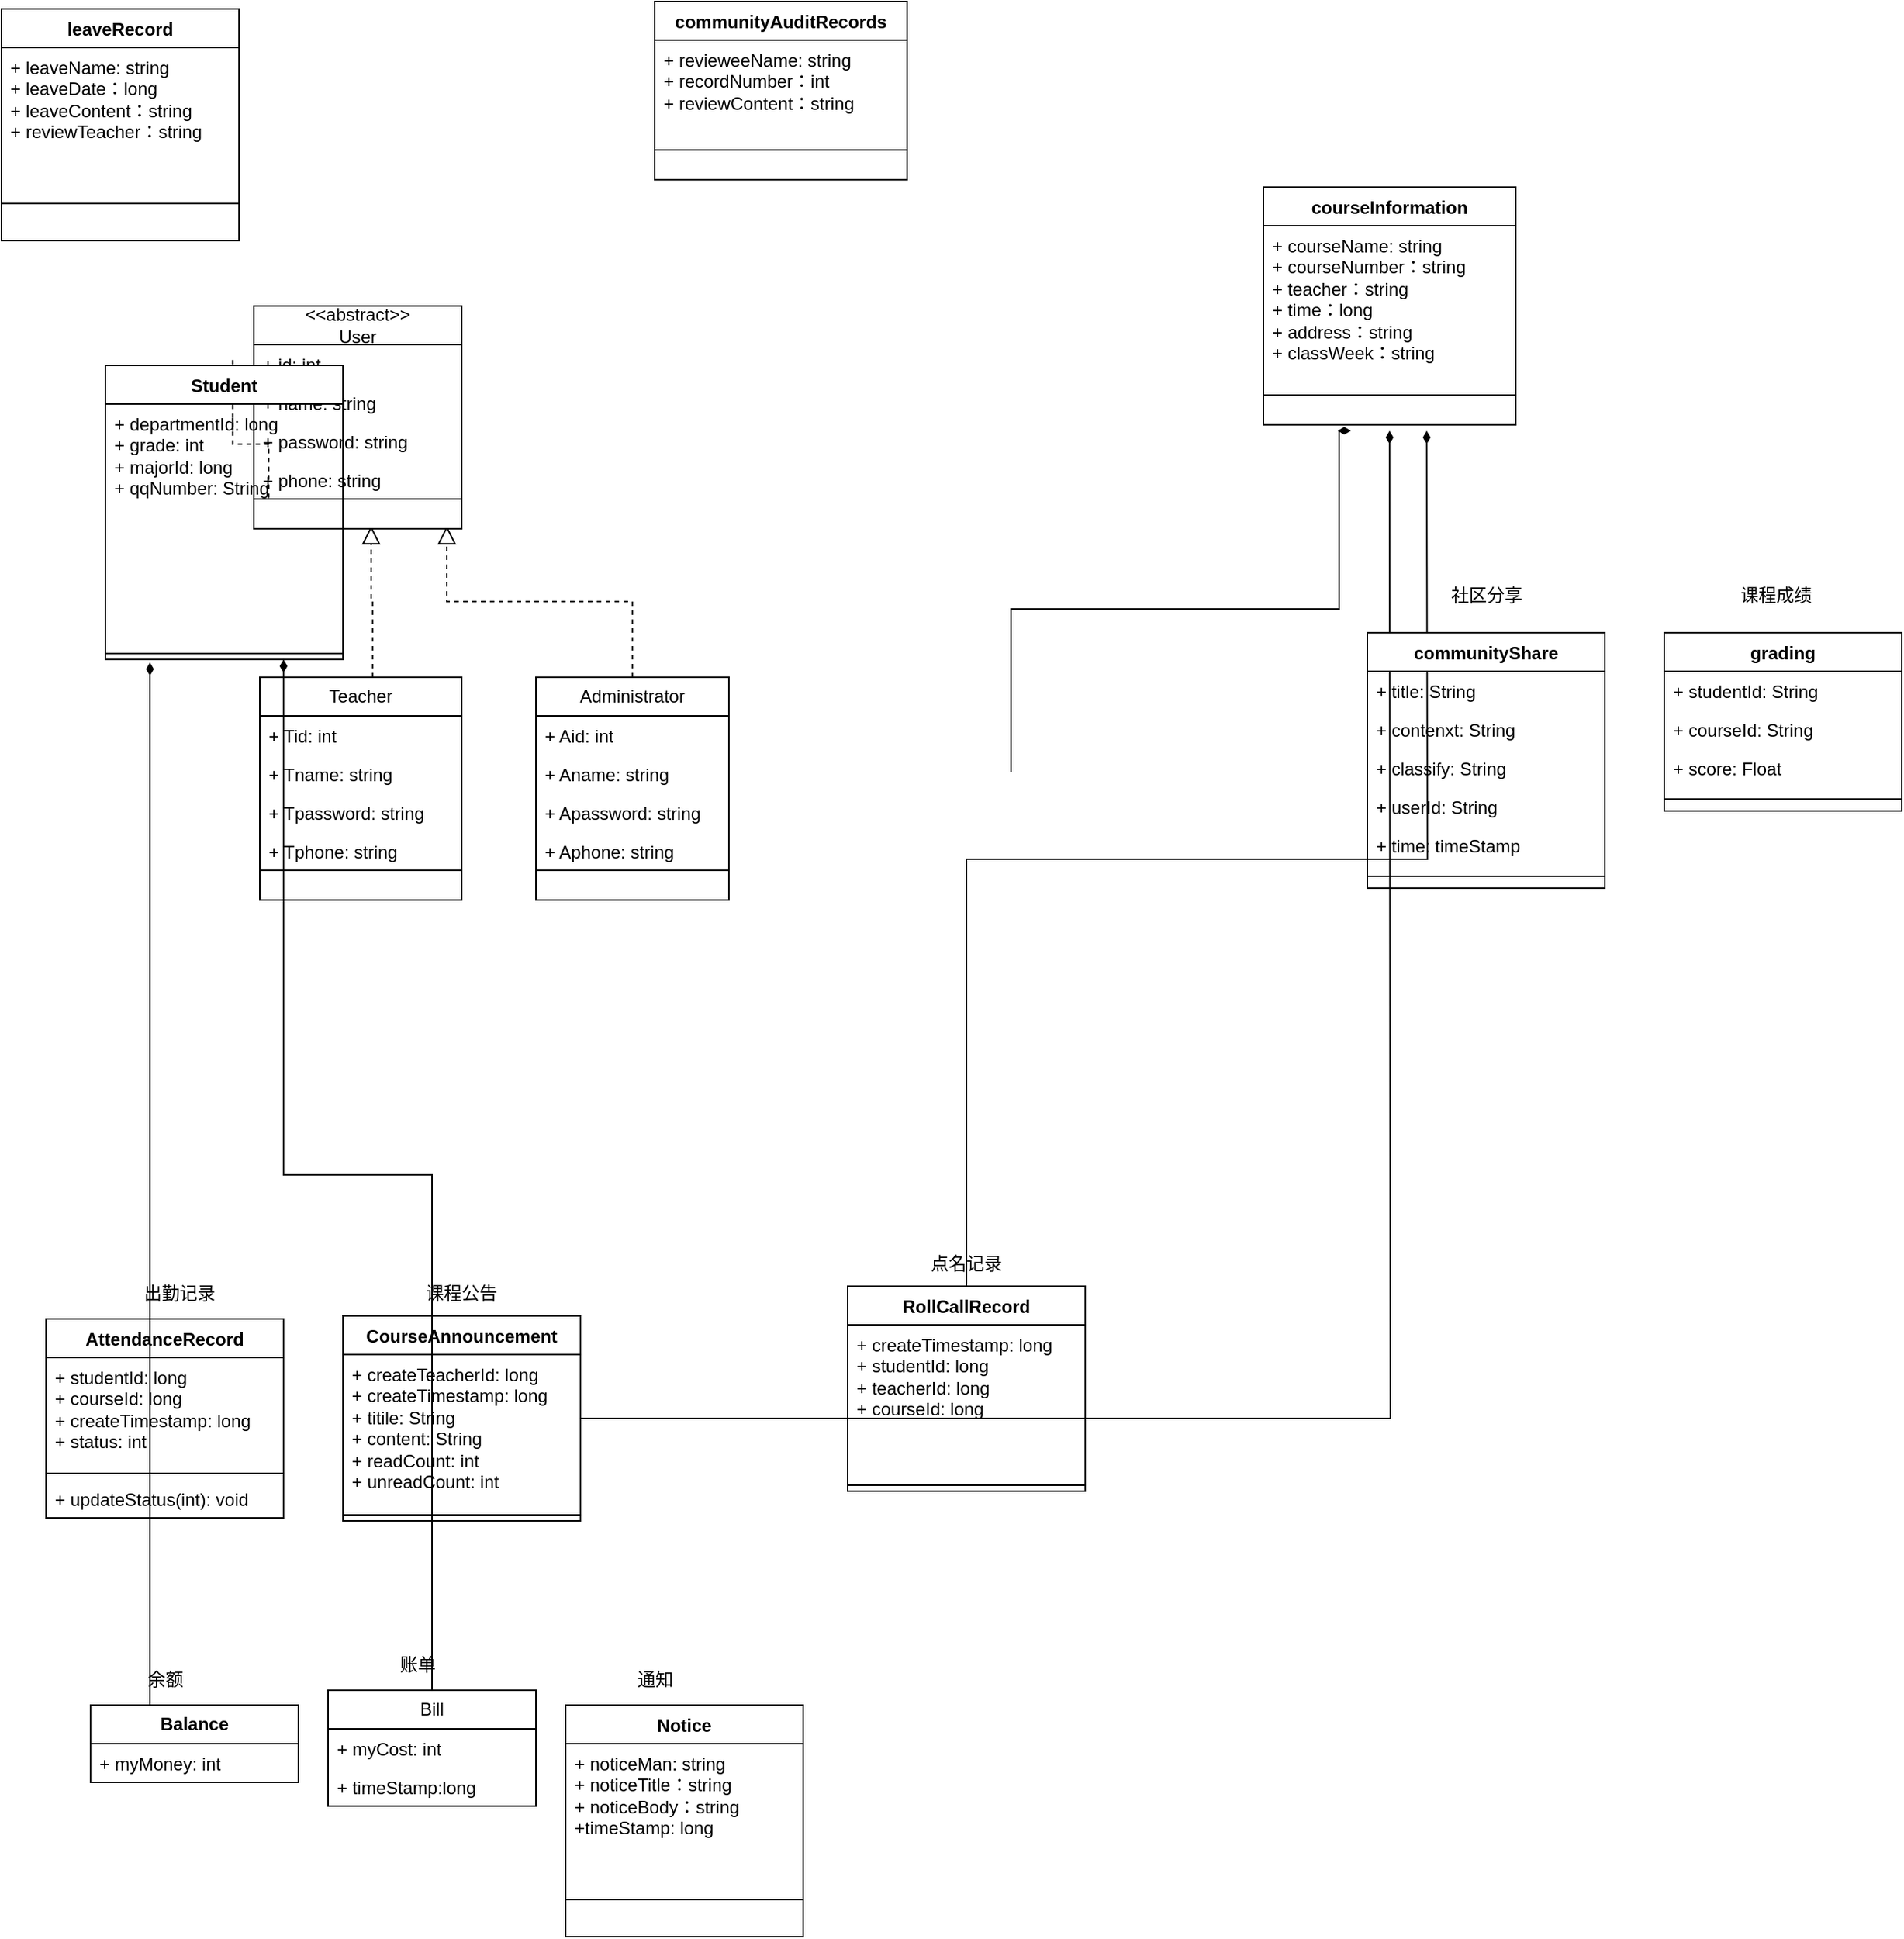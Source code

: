 <mxfile version="22.0.8" type="github">
  <diagram name="第 1 页" id="zIe4UrTv8okEE7L5FqvO">
    <mxGraphModel dx="1951" dy="1068" grid="1" gridSize="10" guides="1" tooltips="1" connect="1" arrows="1" fold="1" page="1" pageScale="1" pageWidth="160000" pageHeight="160000" math="0" shadow="0">
      <root>
        <mxCell id="0" />
        <mxCell id="1" parent="0" />
        <mxCell id="KUMDIYQyfbs7Eg68jW0B-5" value="communityAuditRecords" style="swimlane;fontStyle=1;align=center;verticalAlign=top;childLayout=stackLayout;horizontal=1;startSize=26;horizontalStack=0;resizeParent=1;resizeParentMax=0;resizeLast=0;collapsible=1;marginBottom=0;whiteSpace=wrap;html=1;" parent="1" vertex="1">
          <mxGeometry x="460" y="115" width="170" height="120" as="geometry" />
        </mxCell>
        <mxCell id="KUMDIYQyfbs7Eg68jW0B-6" value="+ revieweeName: string&lt;br&gt;+ recordNumber：int&lt;br&gt;+ reviewContent：string" style="text;strokeColor=none;fillColor=none;align=left;verticalAlign=top;spacingLeft=4;spacingRight=4;overflow=hidden;rotatable=0;points=[[0,0.5],[1,0.5]];portConstraint=eastwest;whiteSpace=wrap;html=1;" parent="KUMDIYQyfbs7Eg68jW0B-5" vertex="1">
          <mxGeometry y="26" width="170" height="54" as="geometry" />
        </mxCell>
        <mxCell id="KUMDIYQyfbs7Eg68jW0B-7" value="" style="line;strokeWidth=1;fillColor=none;align=left;verticalAlign=middle;spacingTop=-1;spacingLeft=3;spacingRight=3;rotatable=0;labelPosition=right;points=[];portConstraint=eastwest;strokeColor=inherit;" parent="KUMDIYQyfbs7Eg68jW0B-5" vertex="1">
          <mxGeometry y="80" width="170" height="40" as="geometry" />
        </mxCell>
        <mxCell id="V1L4mzFqISoj9rcl3Flj-40" style="edgeStyle=orthogonalEdgeStyle;rounded=0;orthogonalLoop=1;jettySize=auto;html=1;endArrow=diamondThin;endFill=1;" edge="1" parent="1">
          <mxGeometry relative="1" as="geometry">
            <mxPoint x="920" y="404" as="targetPoint" />
            <mxPoint x="700" y="634" as="sourcePoint" />
            <Array as="points">
              <mxPoint x="700" y="524" />
              <mxPoint x="921" y="524" />
              <mxPoint x="921" y="404" />
            </Array>
          </mxGeometry>
        </mxCell>
        <mxCell id="aYIBOgwcTS0JizsvdwNX-2" value="AttendanceRecord" style="swimlane;fontStyle=1;align=center;verticalAlign=top;childLayout=stackLayout;horizontal=1;startSize=26;horizontalStack=0;resizeParent=1;resizeParentMax=0;resizeLast=0;collapsible=1;marginBottom=0;whiteSpace=wrap;html=1;" parent="1" vertex="1">
          <mxGeometry x="50" y="1002" width="160" height="134" as="geometry">
            <mxRectangle x="380" y="400" width="150" height="30" as="alternateBounds" />
          </mxGeometry>
        </mxCell>
        <mxCell id="aYIBOgwcTS0JizsvdwNX-3" value="&lt;div&gt;+ studentId: long&lt;/div&gt;&lt;div&gt;+ courseId: long&lt;/div&gt;&lt;div&gt;+ createTimestamp: long&lt;br&gt;&lt;/div&gt;&lt;div&gt;+ status: int&lt;br&gt;&lt;/div&gt;" style="text;strokeColor=none;fillColor=none;align=left;verticalAlign=top;spacingLeft=4;spacingRight=4;overflow=hidden;rotatable=0;points=[[0,0.5],[1,0.5]];portConstraint=eastwest;whiteSpace=wrap;html=1;" parent="aYIBOgwcTS0JizsvdwNX-2" vertex="1">
          <mxGeometry y="26" width="160" height="74" as="geometry" />
        </mxCell>
        <mxCell id="aYIBOgwcTS0JizsvdwNX-4" value="" style="line;strokeWidth=1;fillColor=none;align=left;verticalAlign=middle;spacingTop=-1;spacingLeft=3;spacingRight=3;rotatable=0;labelPosition=right;points=[];portConstraint=eastwest;strokeColor=inherit;" parent="aYIBOgwcTS0JizsvdwNX-2" vertex="1">
          <mxGeometry y="100" width="160" height="8" as="geometry" />
        </mxCell>
        <mxCell id="aYIBOgwcTS0JizsvdwNX-5" value="+ updateStatus(int): void" style="text;strokeColor=none;fillColor=none;align=left;verticalAlign=top;spacingLeft=4;spacingRight=4;overflow=hidden;rotatable=0;points=[[0,0.5],[1,0.5]];portConstraint=eastwest;whiteSpace=wrap;html=1;" parent="aYIBOgwcTS0JizsvdwNX-2" vertex="1">
          <mxGeometry y="108" width="160" height="26" as="geometry" />
        </mxCell>
        <mxCell id="KUMDIYQyfbs7Eg68jW0B-9" value="courseInformation" style="swimlane;fontStyle=1;align=center;verticalAlign=top;childLayout=stackLayout;horizontal=1;startSize=26;horizontalStack=0;resizeParent=1;resizeParentMax=0;resizeLast=0;collapsible=1;marginBottom=0;whiteSpace=wrap;html=1;" parent="1" vertex="1">
          <mxGeometry x="870" y="240" width="170" height="160" as="geometry" />
        </mxCell>
        <mxCell id="KUMDIYQyfbs7Eg68jW0B-10" value="+ courseName: string&lt;br&gt;+ courseNumber：string&lt;br&gt;+ teacher：string&lt;br&gt;+ time：long&lt;br&gt;+ address：string&lt;br&gt;+ classWeek：string" style="text;strokeColor=none;fillColor=none;align=left;verticalAlign=top;spacingLeft=4;spacingRight=4;overflow=hidden;rotatable=0;points=[[0,0.5],[1,0.5]];portConstraint=eastwest;whiteSpace=wrap;html=1;" parent="KUMDIYQyfbs7Eg68jW0B-9" vertex="1">
          <mxGeometry y="26" width="170" height="94" as="geometry" />
        </mxCell>
        <mxCell id="KUMDIYQyfbs7Eg68jW0B-11" value="" style="line;strokeWidth=1;fillColor=none;align=left;verticalAlign=middle;spacingTop=-1;spacingLeft=3;spacingRight=3;rotatable=0;labelPosition=right;points=[];portConstraint=eastwest;strokeColor=inherit;" parent="KUMDIYQyfbs7Eg68jW0B-9" vertex="1">
          <mxGeometry y="120" width="170" height="40" as="geometry" />
        </mxCell>
        <mxCell id="V1L4mzFqISoj9rcl3Flj-42" style="edgeStyle=orthogonalEdgeStyle;rounded=0;orthogonalLoop=1;jettySize=auto;html=1;entryX=0.5;entryY=1;entryDx=0;entryDy=0;endArrow=diamondThin;endFill=1;" edge="1" parent="1" source="aYIBOgwcTS0JizsvdwNX-6">
          <mxGeometry relative="1" as="geometry">
            <mxPoint x="955" y="404" as="targetPoint" />
          </mxGeometry>
        </mxCell>
        <mxCell id="aYIBOgwcTS0JizsvdwNX-6" value="CourseAnnouncement" style="swimlane;fontStyle=1;align=center;verticalAlign=top;childLayout=stackLayout;horizontal=1;startSize=26;horizontalStack=0;resizeParent=1;resizeParentMax=0;resizeLast=0;collapsible=1;marginBottom=0;whiteSpace=wrap;html=1;" parent="1" vertex="1">
          <mxGeometry x="250" y="1000" width="160" height="138" as="geometry" />
        </mxCell>
        <mxCell id="aYIBOgwcTS0JizsvdwNX-7" value="&lt;div&gt;+ createTeacherId: long&lt;/div&gt;&lt;div&gt;+ createTimestamp: long&lt;br&gt;&lt;/div&gt;&lt;div&gt;+ titile: String&lt;/div&gt;&lt;div&gt;+ content: String&lt;/div&gt;&lt;div&gt;+ readCount: int&lt;/div&gt;&lt;div&gt;+ unreadCount: int&lt;br&gt;&lt;/div&gt;" style="text;strokeColor=none;fillColor=none;align=left;verticalAlign=top;spacingLeft=4;spacingRight=4;overflow=hidden;rotatable=0;points=[[0,0.5],[1,0.5]];portConstraint=eastwest;whiteSpace=wrap;html=1;" parent="aYIBOgwcTS0JizsvdwNX-6" vertex="1">
          <mxGeometry y="26" width="160" height="104" as="geometry" />
        </mxCell>
        <mxCell id="aYIBOgwcTS0JizsvdwNX-8" value="" style="line;strokeWidth=1;fillColor=none;align=left;verticalAlign=middle;spacingTop=-1;spacingLeft=3;spacingRight=3;rotatable=0;labelPosition=right;points=[];portConstraint=eastwest;strokeColor=inherit;" parent="aYIBOgwcTS0JizsvdwNX-6" vertex="1">
          <mxGeometry y="130" width="160" height="8" as="geometry" />
        </mxCell>
        <mxCell id="KUMDIYQyfbs7Eg68jW0B-13" value="leaveRecord" style="swimlane;fontStyle=1;align=center;verticalAlign=top;childLayout=stackLayout;horizontal=1;startSize=26;horizontalStack=0;resizeParent=1;resizeParentMax=0;resizeLast=0;collapsible=1;marginBottom=0;whiteSpace=wrap;html=1;" parent="1" vertex="1">
          <mxGeometry x="20" y="120" width="160" height="156" as="geometry" />
        </mxCell>
        <mxCell id="KUMDIYQyfbs7Eg68jW0B-14" value="+ leaveName: string&lt;br&gt;+ leaveDate：long&lt;br&gt;+ leaveContent：string&lt;br&gt;+ reviewTeacher：string" style="text;strokeColor=none;fillColor=none;align=left;verticalAlign=top;spacingLeft=4;spacingRight=4;overflow=hidden;rotatable=0;points=[[0,0.5],[1,0.5]];portConstraint=eastwest;whiteSpace=wrap;html=1;" parent="KUMDIYQyfbs7Eg68jW0B-13" vertex="1">
          <mxGeometry y="26" width="160" height="80" as="geometry" />
        </mxCell>
        <mxCell id="KUMDIYQyfbs7Eg68jW0B-15" value="" style="line;strokeWidth=1;fillColor=none;align=left;verticalAlign=middle;spacingTop=-1;spacingLeft=3;spacingRight=3;rotatable=0;labelPosition=right;points=[];portConstraint=eastwest;strokeColor=inherit;" parent="KUMDIYQyfbs7Eg68jW0B-13" vertex="1">
          <mxGeometry y="106" width="160" height="50" as="geometry" />
        </mxCell>
        <mxCell id="V1L4mzFqISoj9rcl3Flj-38" value="" style="edgeStyle=orthogonalEdgeStyle;rounded=0;orthogonalLoop=1;jettySize=auto;html=1;endArrow=diamondThin;endFill=1;" edge="1" parent="1" source="TnlQ_fzhqbLtlJ6JSV3w-5">
          <mxGeometry relative="1" as="geometry">
            <mxPoint x="120" y="560" as="targetPoint" />
            <Array as="points">
              <mxPoint x="120" y="580" />
              <mxPoint x="120" y="580" />
            </Array>
          </mxGeometry>
        </mxCell>
        <mxCell id="TnlQ_fzhqbLtlJ6JSV3w-5" value="&lt;b&gt;Balance&lt;/b&gt;" style="swimlane;fontStyle=0;childLayout=stackLayout;horizontal=1;startSize=26;fillColor=none;horizontalStack=0;resizeParent=1;resizeParentMax=0;resizeLast=0;collapsible=1;marginBottom=0;whiteSpace=wrap;html=1;" vertex="1" parent="1">
          <mxGeometry x="80" y="1262" width="140" height="52" as="geometry" />
        </mxCell>
        <mxCell id="TnlQ_fzhqbLtlJ6JSV3w-6" value="+ myMoney: int" style="text;strokeColor=none;fillColor=none;align=left;verticalAlign=top;spacingLeft=4;spacingRight=4;overflow=hidden;rotatable=0;points=[[0,0.5],[1,0.5]];portConstraint=eastwest;whiteSpace=wrap;html=1;" vertex="1" parent="TnlQ_fzhqbLtlJ6JSV3w-5">
          <mxGeometry y="26" width="140" height="26" as="geometry" />
        </mxCell>
        <mxCell id="V1L4mzFqISoj9rcl3Flj-41" style="edgeStyle=orthogonalEdgeStyle;rounded=0;orthogonalLoop=1;jettySize=auto;html=1;endArrow=diamondThin;endFill=1;exitX=0.5;exitY=0;exitDx=0;exitDy=0;" edge="1" parent="1" source="aYIBOgwcTS0JizsvdwNX-10">
          <mxGeometry relative="1" as="geometry">
            <mxPoint x="1140" y="633.5" as="sourcePoint" />
            <mxPoint x="980" y="404" as="targetPoint" />
          </mxGeometry>
        </mxCell>
        <mxCell id="aYIBOgwcTS0JizsvdwNX-10" value="RollCallRecord" style="swimlane;fontStyle=1;align=center;verticalAlign=top;childLayout=stackLayout;horizontal=1;startSize=26;horizontalStack=0;resizeParent=1;resizeParentMax=0;resizeLast=0;collapsible=1;marginBottom=0;whiteSpace=wrap;html=1;" parent="1" vertex="1">
          <mxGeometry x="590" y="980" width="160" height="138" as="geometry" />
        </mxCell>
        <mxCell id="aYIBOgwcTS0JizsvdwNX-11" value="&lt;div&gt;+ createTimestamp: long&lt;/div&gt;&lt;div&gt;+ studentId: long&lt;/div&gt;&lt;div&gt;+ teacherId: long&lt;/div&gt;&lt;div&gt;+ courseId: long&lt;/div&gt;" style="text;strokeColor=none;fillColor=none;align=left;verticalAlign=top;spacingLeft=4;spacingRight=4;overflow=hidden;rotatable=0;points=[[0,0.5],[1,0.5]];portConstraint=eastwest;whiteSpace=wrap;html=1;" parent="aYIBOgwcTS0JizsvdwNX-10" vertex="1">
          <mxGeometry y="26" width="160" height="104" as="geometry" />
        </mxCell>
        <mxCell id="aYIBOgwcTS0JizsvdwNX-12" value="" style="line;strokeWidth=1;fillColor=none;align=left;verticalAlign=middle;spacingTop=-1;spacingLeft=3;spacingRight=3;rotatable=0;labelPosition=right;points=[];portConstraint=eastwest;strokeColor=inherit;" parent="aYIBOgwcTS0JizsvdwNX-10" vertex="1">
          <mxGeometry y="130" width="160" height="8" as="geometry" />
        </mxCell>
        <mxCell id="TnlQ_fzhqbLtlJ6JSV3w-9" value="Bill" style="swimlane;fontStyle=0;childLayout=stackLayout;horizontal=1;startSize=26;fillColor=none;horizontalStack=0;resizeParent=1;resizeParentMax=0;resizeLast=0;collapsible=1;marginBottom=0;whiteSpace=wrap;html=1;" vertex="1" parent="1">
          <mxGeometry x="240" y="1252" width="140" height="78" as="geometry" />
        </mxCell>
        <mxCell id="TnlQ_fzhqbLtlJ6JSV3w-10" value="+ myCost: int" style="text;strokeColor=none;fillColor=none;align=left;verticalAlign=top;spacingLeft=4;spacingRight=4;overflow=hidden;rotatable=0;points=[[0,0.5],[1,0.5]];portConstraint=eastwest;whiteSpace=wrap;html=1;" vertex="1" parent="TnlQ_fzhqbLtlJ6JSV3w-9">
          <mxGeometry y="26" width="140" height="26" as="geometry" />
        </mxCell>
        <mxCell id="TnlQ_fzhqbLtlJ6JSV3w-11" value="+ timeStamp:long" style="text;strokeColor=none;fillColor=none;align=left;verticalAlign=top;spacingLeft=4;spacingRight=4;overflow=hidden;rotatable=0;points=[[0,0.5],[1,0.5]];portConstraint=eastwest;whiteSpace=wrap;html=1;" vertex="1" parent="TnlQ_fzhqbLtlJ6JSV3w-9">
          <mxGeometry y="52" width="140" height="26" as="geometry" />
        </mxCell>
        <mxCell id="aYIBOgwcTS0JizsvdwNX-14" value="出勤记录" style="text;html=1;strokeColor=none;fillColor=none;align=center;verticalAlign=middle;whiteSpace=wrap;rounded=0;" parent="1" vertex="1">
          <mxGeometry x="110" y="970" width="60" height="30" as="geometry" />
        </mxCell>
        <mxCell id="TnlQ_fzhqbLtlJ6JSV3w-24" value="Notice" style="swimlane;fontStyle=1;align=center;verticalAlign=top;childLayout=stackLayout;horizontal=1;startSize=26;horizontalStack=0;resizeParent=1;resizeParentMax=0;resizeLast=0;collapsible=1;marginBottom=0;whiteSpace=wrap;html=1;" vertex="1" parent="1">
          <mxGeometry x="400" y="1262" width="160" height="156" as="geometry" />
        </mxCell>
        <mxCell id="TnlQ_fzhqbLtlJ6JSV3w-25" value="+ noticeMan: string&lt;br&gt;+ noticeTitle：string&lt;br&gt;+ noticeBody：string&lt;br&gt;+timeStamp: long" style="text;strokeColor=none;fillColor=none;align=left;verticalAlign=top;spacingLeft=4;spacingRight=4;overflow=hidden;rotatable=0;points=[[0,0.5],[1,0.5]];portConstraint=eastwest;whiteSpace=wrap;html=1;" vertex="1" parent="TnlQ_fzhqbLtlJ6JSV3w-24">
          <mxGeometry y="26" width="160" height="80" as="geometry" />
        </mxCell>
        <mxCell id="TnlQ_fzhqbLtlJ6JSV3w-26" value="" style="line;strokeWidth=1;fillColor=none;align=left;verticalAlign=middle;spacingTop=-1;spacingLeft=3;spacingRight=3;rotatable=0;labelPosition=right;points=[];portConstraint=eastwest;strokeColor=inherit;" vertex="1" parent="TnlQ_fzhqbLtlJ6JSV3w-24">
          <mxGeometry y="106" width="160" height="50" as="geometry" />
        </mxCell>
        <mxCell id="aYIBOgwcTS0JizsvdwNX-15" value="课程公告" style="text;html=1;strokeColor=none;fillColor=none;align=center;verticalAlign=middle;whiteSpace=wrap;rounded=0;" parent="1" vertex="1">
          <mxGeometry x="300" y="970" width="60" height="30" as="geometry" />
        </mxCell>
        <mxCell id="aYIBOgwcTS0JizsvdwNX-16" value="点名记录" style="text;html=1;strokeColor=none;fillColor=none;align=center;verticalAlign=middle;whiteSpace=wrap;rounded=0;" parent="1" vertex="1">
          <mxGeometry x="640" y="950" width="60" height="30" as="geometry" />
        </mxCell>
        <mxCell id="OJq-yKNLCCKSS4tn1RF4-1" value="communityShare" style="swimlane;fontStyle=1;align=center;verticalAlign=top;childLayout=stackLayout;horizontal=1;startSize=26;horizontalStack=0;resizeParent=1;resizeParentMax=0;resizeLast=0;collapsible=1;marginBottom=0;whiteSpace=wrap;html=1;" vertex="1" parent="1">
          <mxGeometry x="940" y="540" width="160" height="172" as="geometry" />
        </mxCell>
        <mxCell id="OJq-yKNLCCKSS4tn1RF4-2" value="+ title: String" style="text;strokeColor=none;fillColor=none;align=left;verticalAlign=top;spacingLeft=4;spacingRight=4;overflow=hidden;rotatable=0;points=[[0,0.5],[1,0.5]];portConstraint=eastwest;whiteSpace=wrap;html=1;" vertex="1" parent="OJq-yKNLCCKSS4tn1RF4-1">
          <mxGeometry y="26" width="160" height="26" as="geometry" />
        </mxCell>
        <mxCell id="OJq-yKNLCCKSS4tn1RF4-3" value="+ contenxt: String" style="text;strokeColor=none;fillColor=none;align=left;verticalAlign=top;spacingLeft=4;spacingRight=4;overflow=hidden;rotatable=0;points=[[0,0.5],[1,0.5]];portConstraint=eastwest;whiteSpace=wrap;html=1;" vertex="1" parent="OJq-yKNLCCKSS4tn1RF4-1">
          <mxGeometry y="52" width="160" height="26" as="geometry" />
        </mxCell>
        <mxCell id="OJq-yKNLCCKSS4tn1RF4-4" value="+ classify: String" style="text;strokeColor=none;fillColor=none;align=left;verticalAlign=top;spacingLeft=4;spacingRight=4;overflow=hidden;rotatable=0;points=[[0,0.5],[1,0.5]];portConstraint=eastwest;whiteSpace=wrap;html=1;" vertex="1" parent="OJq-yKNLCCKSS4tn1RF4-1">
          <mxGeometry y="78" width="160" height="26" as="geometry" />
        </mxCell>
        <mxCell id="OJq-yKNLCCKSS4tn1RF4-5" value="+ userId: String" style="text;strokeColor=none;fillColor=none;align=left;verticalAlign=top;spacingLeft=4;spacingRight=4;overflow=hidden;rotatable=0;points=[[0,0.5],[1,0.5]];portConstraint=eastwest;whiteSpace=wrap;html=1;" vertex="1" parent="OJq-yKNLCCKSS4tn1RF4-1">
          <mxGeometry y="104" width="160" height="26" as="geometry" />
        </mxCell>
        <mxCell id="OJq-yKNLCCKSS4tn1RF4-6" value="+ time: timeStamp" style="text;strokeColor=none;fillColor=none;align=left;verticalAlign=top;spacingLeft=4;spacingRight=4;overflow=hidden;rotatable=0;points=[[0,0.5],[1,0.5]];portConstraint=eastwest;whiteSpace=wrap;html=1;" vertex="1" parent="OJq-yKNLCCKSS4tn1RF4-1">
          <mxGeometry y="130" width="160" height="26" as="geometry" />
        </mxCell>
        <mxCell id="OJq-yKNLCCKSS4tn1RF4-7" value="" style="line;strokeWidth=1;fillColor=none;align=left;verticalAlign=middle;spacingTop=-1;spacingLeft=3;spacingRight=3;rotatable=0;labelPosition=right;points=[];portConstraint=eastwest;strokeColor=inherit;" vertex="1" parent="OJq-yKNLCCKSS4tn1RF4-1">
          <mxGeometry y="156" width="160" height="16" as="geometry" />
        </mxCell>
        <mxCell id="TnlQ_fzhqbLtlJ6JSV3w-27" value="余额" style="text;html=1;align=center;verticalAlign=middle;resizable=0;points=[];autosize=1;strokeColor=none;fillColor=none;" vertex="1" parent="1">
          <mxGeometry x="105" y="1230" width="50" height="30" as="geometry" />
        </mxCell>
        <mxCell id="OJq-yKNLCCKSS4tn1RF4-8" value="grading" style="swimlane;fontStyle=1;align=center;verticalAlign=top;childLayout=stackLayout;horizontal=1;startSize=26;horizontalStack=0;resizeParent=1;resizeParentMax=0;resizeLast=0;collapsible=1;marginBottom=0;whiteSpace=wrap;html=1;" vertex="1" parent="1">
          <mxGeometry x="1140" y="540" width="160" height="120" as="geometry" />
        </mxCell>
        <mxCell id="OJq-yKNLCCKSS4tn1RF4-9" value="+ studentId: String" style="text;strokeColor=none;fillColor=none;align=left;verticalAlign=top;spacingLeft=4;spacingRight=4;overflow=hidden;rotatable=0;points=[[0,0.5],[1,0.5]];portConstraint=eastwest;whiteSpace=wrap;html=1;" vertex="1" parent="OJq-yKNLCCKSS4tn1RF4-8">
          <mxGeometry y="26" width="160" height="26" as="geometry" />
        </mxCell>
        <mxCell id="OJq-yKNLCCKSS4tn1RF4-10" value="+ courseId: String" style="text;strokeColor=none;fillColor=none;align=left;verticalAlign=top;spacingLeft=4;spacingRight=4;overflow=hidden;rotatable=0;points=[[0,0.5],[1,0.5]];portConstraint=eastwest;whiteSpace=wrap;html=1;" vertex="1" parent="OJq-yKNLCCKSS4tn1RF4-8">
          <mxGeometry y="52" width="160" height="26" as="geometry" />
        </mxCell>
        <mxCell id="OJq-yKNLCCKSS4tn1RF4-11" value="+ score: Float" style="text;strokeColor=none;fillColor=none;align=left;verticalAlign=top;spacingLeft=4;spacingRight=4;overflow=hidden;rotatable=0;points=[[0,0.5],[1,0.5]];portConstraint=eastwest;whiteSpace=wrap;html=1;" vertex="1" parent="OJq-yKNLCCKSS4tn1RF4-8">
          <mxGeometry y="78" width="160" height="26" as="geometry" />
        </mxCell>
        <mxCell id="OJq-yKNLCCKSS4tn1RF4-12" value="" style="line;strokeWidth=1;fillColor=none;align=left;verticalAlign=middle;spacingTop=-1;spacingLeft=3;spacingRight=3;rotatable=0;labelPosition=right;points=[];portConstraint=eastwest;strokeColor=inherit;" vertex="1" parent="OJq-yKNLCCKSS4tn1RF4-8">
          <mxGeometry y="104" width="160" height="16" as="geometry" />
        </mxCell>
        <mxCell id="TnlQ_fzhqbLtlJ6JSV3w-28" value="账单" style="text;html=1;align=center;verticalAlign=middle;resizable=0;points=[];autosize=1;strokeColor=none;fillColor=none;" vertex="1" parent="1">
          <mxGeometry x="275" y="1220" width="50" height="30" as="geometry" />
        </mxCell>
        <mxCell id="OJq-yKNLCCKSS4tn1RF4-13" value="社区分享" style="text;html=1;align=center;verticalAlign=middle;resizable=0;points=[];autosize=1;strokeColor=none;fillColor=none;" vertex="1" parent="1">
          <mxGeometry x="985" y="500" width="70" height="30" as="geometry" />
        </mxCell>
        <mxCell id="TnlQ_fzhqbLtlJ6JSV3w-29" value="通知" style="text;html=1;align=center;verticalAlign=middle;resizable=0;points=[];autosize=1;strokeColor=none;fillColor=none;" vertex="1" parent="1">
          <mxGeometry x="435" y="1230" width="50" height="30" as="geometry" />
        </mxCell>
        <mxCell id="OJq-yKNLCCKSS4tn1RF4-14" value="课程成绩" style="text;html=1;align=center;verticalAlign=middle;resizable=0;points=[];autosize=1;strokeColor=none;fillColor=none;" vertex="1" parent="1">
          <mxGeometry x="1180" y="500" width="70" height="30" as="geometry" />
        </mxCell>
        <mxCell id="V1L4mzFqISoj9rcl3Flj-1" value="" style="endArrow=block;endSize=10;endFill=0;shadow=0;strokeWidth=1;rounded=0;edgeStyle=elbowEdgeStyle;elbow=vertical;dashed=1;exitX=0.536;exitY=-0.018;exitDx=0;exitDy=0;exitPerimeter=0;" edge="1" parent="1" source="V1L4mzFqISoj9rcl3Flj-34">
          <mxGeometry width="160" relative="1" as="geometry">
            <mxPoint x="100" y="572" as="sourcePoint" />
            <mxPoint x="200" y="470" as="targetPoint" />
          </mxGeometry>
        </mxCell>
        <mxCell id="V1L4mzFqISoj9rcl3Flj-2" value="" style="endArrow=block;endSize=10;endFill=0;shadow=0;strokeWidth=1;rounded=0;edgeStyle=elbowEdgeStyle;elbow=vertical;dashed=1;" edge="1" parent="1" source="V1L4mzFqISoj9rcl3Flj-14">
          <mxGeometry width="160" relative="1" as="geometry">
            <mxPoint x="430" y="570" as="sourcePoint" />
            <mxPoint x="320" y="468" as="targetPoint" />
          </mxGeometry>
        </mxCell>
        <mxCell id="V1L4mzFqISoj9rcl3Flj-3" value="&amp;lt;&amp;lt;abstract&amp;gt;&amp;gt;&lt;br&gt;&lt;div&gt;User&lt;/div&gt;" style="swimlane;fontStyle=0;childLayout=stackLayout;horizontal=1;startSize=26;fillColor=none;horizontalStack=0;resizeParent=1;resizeParentMax=0;resizeLast=0;collapsible=1;marginBottom=0;whiteSpace=wrap;html=1;" vertex="1" parent="1">
          <mxGeometry x="190" y="320" width="140" height="130" as="geometry" />
        </mxCell>
        <mxCell id="V1L4mzFqISoj9rcl3Flj-4" value="+ id: int" style="text;strokeColor=none;fillColor=none;align=left;verticalAlign=top;spacingLeft=4;spacingRight=4;overflow=hidden;rotatable=0;points=[[0,0.5],[1,0.5]];portConstraint=eastwest;whiteSpace=wrap;html=1;" vertex="1" parent="V1L4mzFqISoj9rcl3Flj-3">
          <mxGeometry y="26" width="140" height="26" as="geometry" />
        </mxCell>
        <mxCell id="V1L4mzFqISoj9rcl3Flj-5" value="+ name: string" style="text;strokeColor=none;fillColor=none;align=left;verticalAlign=top;spacingLeft=4;spacingRight=4;overflow=hidden;rotatable=0;points=[[0,0.5],[1,0.5]];portConstraint=eastwest;whiteSpace=wrap;html=1;" vertex="1" parent="V1L4mzFqISoj9rcl3Flj-3">
          <mxGeometry y="52" width="140" height="26" as="geometry" />
        </mxCell>
        <mxCell id="V1L4mzFqISoj9rcl3Flj-6" value="+ password: string" style="text;strokeColor=none;fillColor=none;align=left;verticalAlign=top;spacingLeft=4;spacingRight=4;overflow=hidden;rotatable=0;points=[[0,0.5],[1,0.5]];portConstraint=eastwest;whiteSpace=wrap;html=1;" vertex="1" parent="V1L4mzFqISoj9rcl3Flj-3">
          <mxGeometry y="78" width="140" height="26" as="geometry" />
        </mxCell>
        <mxCell id="V1L4mzFqISoj9rcl3Flj-7" value="+ phone: string" style="text;strokeColor=none;fillColor=none;align=left;verticalAlign=top;spacingLeft=4;spacingRight=4;overflow=hidden;rotatable=0;points=[[0,0.5],[1,0.5]];portConstraint=eastwest;whiteSpace=wrap;html=1;" vertex="1" parent="V1L4mzFqISoj9rcl3Flj-3">
          <mxGeometry y="104" width="140" height="26" as="geometry" />
        </mxCell>
        <mxCell id="V1L4mzFqISoj9rcl3Flj-13" value="" style="endArrow=block;endSize=10;endFill=0;shadow=0;strokeWidth=1;rounded=0;edgeStyle=elbowEdgeStyle;elbow=horizontal;" edge="1" parent="1" target="V1L4mzFqISoj9rcl3Flj-14">
          <mxGeometry width="160" relative="1" as="geometry">
            <mxPoint x="430" y="570" as="sourcePoint" />
            <mxPoint x="320" y="468" as="targetPoint" />
          </mxGeometry>
        </mxCell>
        <mxCell id="V1L4mzFqISoj9rcl3Flj-14" value="Administrator" style="swimlane;fontStyle=0;childLayout=stackLayout;horizontal=1;startSize=26;fillColor=none;horizontalStack=0;resizeParent=1;resizeParentMax=0;resizeLast=0;collapsible=1;marginBottom=0;whiteSpace=wrap;html=1;" vertex="1" parent="1">
          <mxGeometry x="380" y="570" width="130" height="130" as="geometry" />
        </mxCell>
        <mxCell id="V1L4mzFqISoj9rcl3Flj-15" value="+ Aid: int" style="text;strokeColor=none;fillColor=none;align=left;verticalAlign=top;spacingLeft=4;spacingRight=4;overflow=hidden;rotatable=0;points=[[0,0.5],[1,0.5]];portConstraint=eastwest;whiteSpace=wrap;html=1;" vertex="1" parent="V1L4mzFqISoj9rcl3Flj-14">
          <mxGeometry y="26" width="130" height="26" as="geometry" />
        </mxCell>
        <mxCell id="V1L4mzFqISoj9rcl3Flj-16" value="+ Aname: string" style="text;strokeColor=none;fillColor=none;align=left;verticalAlign=top;spacingLeft=4;spacingRight=4;overflow=hidden;rotatable=0;points=[[0,0.5],[1,0.5]];portConstraint=eastwest;whiteSpace=wrap;html=1;" vertex="1" parent="V1L4mzFqISoj9rcl3Flj-14">
          <mxGeometry y="52" width="130" height="26" as="geometry" />
        </mxCell>
        <mxCell id="V1L4mzFqISoj9rcl3Flj-17" value="+ Apassword: string" style="text;strokeColor=none;fillColor=none;align=left;verticalAlign=top;spacingLeft=4;spacingRight=4;overflow=hidden;rotatable=0;points=[[0,0.5],[1,0.5]];portConstraint=eastwest;whiteSpace=wrap;html=1;" vertex="1" parent="V1L4mzFqISoj9rcl3Flj-14">
          <mxGeometry y="78" width="130" height="26" as="geometry" />
        </mxCell>
        <mxCell id="V1L4mzFqISoj9rcl3Flj-18" value="+ Aphone: string" style="text;strokeColor=none;fillColor=none;align=left;verticalAlign=top;spacingLeft=4;spacingRight=4;overflow=hidden;rotatable=0;points=[[0,0.5],[1,0.5]];portConstraint=eastwest;whiteSpace=wrap;html=1;" vertex="1" parent="V1L4mzFqISoj9rcl3Flj-14">
          <mxGeometry y="104" width="130" height="26" as="geometry" />
        </mxCell>
        <mxCell id="V1L4mzFqISoj9rcl3Flj-19" value="" style="endArrow=block;endSize=10;endFill=0;shadow=0;strokeWidth=1;rounded=0;edgeStyle=elbowEdgeStyle;elbow=vertical;dashed=1;" edge="1" parent="1">
          <mxGeometry width="160" relative="1" as="geometry">
            <mxPoint x="270" y="570" as="sourcePoint" />
            <mxPoint x="269" y="468" as="targetPoint" />
          </mxGeometry>
        </mxCell>
        <mxCell id="V1L4mzFqISoj9rcl3Flj-20" value="Teacher" style="swimlane;fontStyle=0;childLayout=stackLayout;horizontal=1;startSize=26;fillColor=none;horizontalStack=0;resizeParent=1;resizeParentMax=0;resizeLast=0;collapsible=1;marginBottom=0;whiteSpace=wrap;html=1;" vertex="1" parent="1">
          <mxGeometry x="194" y="570" width="136" height="130" as="geometry" />
        </mxCell>
        <mxCell id="V1L4mzFqISoj9rcl3Flj-21" value="+ Tid: int" style="text;strokeColor=none;fillColor=none;align=left;verticalAlign=top;spacingLeft=4;spacingRight=4;overflow=hidden;rotatable=0;points=[[0,0.5],[1,0.5]];portConstraint=eastwest;whiteSpace=wrap;html=1;" vertex="1" parent="V1L4mzFqISoj9rcl3Flj-20">
          <mxGeometry y="26" width="136" height="26" as="geometry" />
        </mxCell>
        <mxCell id="V1L4mzFqISoj9rcl3Flj-22" value="+ Tname: string" style="text;strokeColor=none;fillColor=none;align=left;verticalAlign=top;spacingLeft=4;spacingRight=4;overflow=hidden;rotatable=0;points=[[0,0.5],[1,0.5]];portConstraint=eastwest;whiteSpace=wrap;html=1;" vertex="1" parent="V1L4mzFqISoj9rcl3Flj-20">
          <mxGeometry y="52" width="136" height="26" as="geometry" />
        </mxCell>
        <mxCell id="V1L4mzFqISoj9rcl3Flj-23" value="+ Tpassword: string" style="text;strokeColor=none;fillColor=none;align=left;verticalAlign=top;spacingLeft=4;spacingRight=4;overflow=hidden;rotatable=0;points=[[0,0.5],[1,0.5]];portConstraint=eastwest;whiteSpace=wrap;html=1;" vertex="1" parent="V1L4mzFqISoj9rcl3Flj-20">
          <mxGeometry y="78" width="136" height="26" as="geometry" />
        </mxCell>
        <mxCell id="V1L4mzFqISoj9rcl3Flj-24" value="+ Tphone: string" style="text;strokeColor=none;fillColor=none;align=left;verticalAlign=top;spacingLeft=4;spacingRight=4;overflow=hidden;rotatable=0;points=[[0,0.5],[1,0.5]];portConstraint=eastwest;whiteSpace=wrap;html=1;" vertex="1" parent="V1L4mzFqISoj9rcl3Flj-20">
          <mxGeometry y="104" width="136" height="26" as="geometry" />
        </mxCell>
        <mxCell id="V1L4mzFqISoj9rcl3Flj-26" value="" style="rounded=0;whiteSpace=wrap;html=1;" vertex="1" parent="1">
          <mxGeometry x="194" y="700" width="136" height="20" as="geometry" />
        </mxCell>
        <mxCell id="V1L4mzFqISoj9rcl3Flj-27" value="" style="rounded=0;whiteSpace=wrap;html=1;" vertex="1" parent="1">
          <mxGeometry x="380" y="700" width="130" height="20" as="geometry" />
        </mxCell>
        <mxCell id="V1L4mzFqISoj9rcl3Flj-28" value="" style="rounded=0;whiteSpace=wrap;html=1;" vertex="1" parent="1">
          <mxGeometry x="190" y="450" width="140" height="20" as="geometry" />
        </mxCell>
        <mxCell id="V1L4mzFqISoj9rcl3Flj-34" value="Student" style="swimlane;fontStyle=1;align=center;verticalAlign=top;childLayout=stackLayout;horizontal=1;startSize=26;horizontalStack=0;resizeParent=1;resizeParentMax=0;resizeLast=0;collapsible=1;marginBottom=0;whiteSpace=wrap;html=1;" vertex="1" parent="1">
          <mxGeometry x="90" y="360" width="160" height="198" as="geometry" />
        </mxCell>
        <mxCell id="V1L4mzFqISoj9rcl3Flj-35" value="&lt;div&gt;+ departmentId: long&lt;/div&gt;&lt;div&gt;+ grade: int&lt;/div&gt;&lt;div&gt;+ majorId: long&lt;/div&gt;&lt;div&gt;+ qqNumber: String&lt;/div&gt;&lt;div&gt;&lt;br&gt;&lt;/div&gt;" style="text;strokeColor=none;fillColor=none;align=left;verticalAlign=top;spacingLeft=4;spacingRight=4;overflow=hidden;rotatable=0;points=[[0,0.5],[1,0.5]];portConstraint=eastwest;whiteSpace=wrap;html=1;" vertex="1" parent="V1L4mzFqISoj9rcl3Flj-34">
          <mxGeometry y="26" width="160" height="164" as="geometry" />
        </mxCell>
        <mxCell id="V1L4mzFqISoj9rcl3Flj-36" value="" style="line;strokeWidth=1;fillColor=none;align=left;verticalAlign=middle;spacingTop=-1;spacingLeft=3;spacingRight=3;rotatable=0;labelPosition=right;points=[];portConstraint=eastwest;strokeColor=inherit;" vertex="1" parent="V1L4mzFqISoj9rcl3Flj-34">
          <mxGeometry y="190" width="160" height="8" as="geometry" />
        </mxCell>
        <mxCell id="V1L4mzFqISoj9rcl3Flj-39" style="edgeStyle=orthogonalEdgeStyle;rounded=0;orthogonalLoop=1;jettySize=auto;html=1;entryX=0.75;entryY=1;entryDx=0;entryDy=0;endArrow=diamondThin;endFill=1;" edge="1" parent="1" source="TnlQ_fzhqbLtlJ6JSV3w-9" target="V1L4mzFqISoj9rcl3Flj-34">
          <mxGeometry relative="1" as="geometry">
            <mxPoint x="230" y="583.74" as="targetPoint" />
          </mxGeometry>
        </mxCell>
      </root>
    </mxGraphModel>
  </diagram>
</mxfile>
